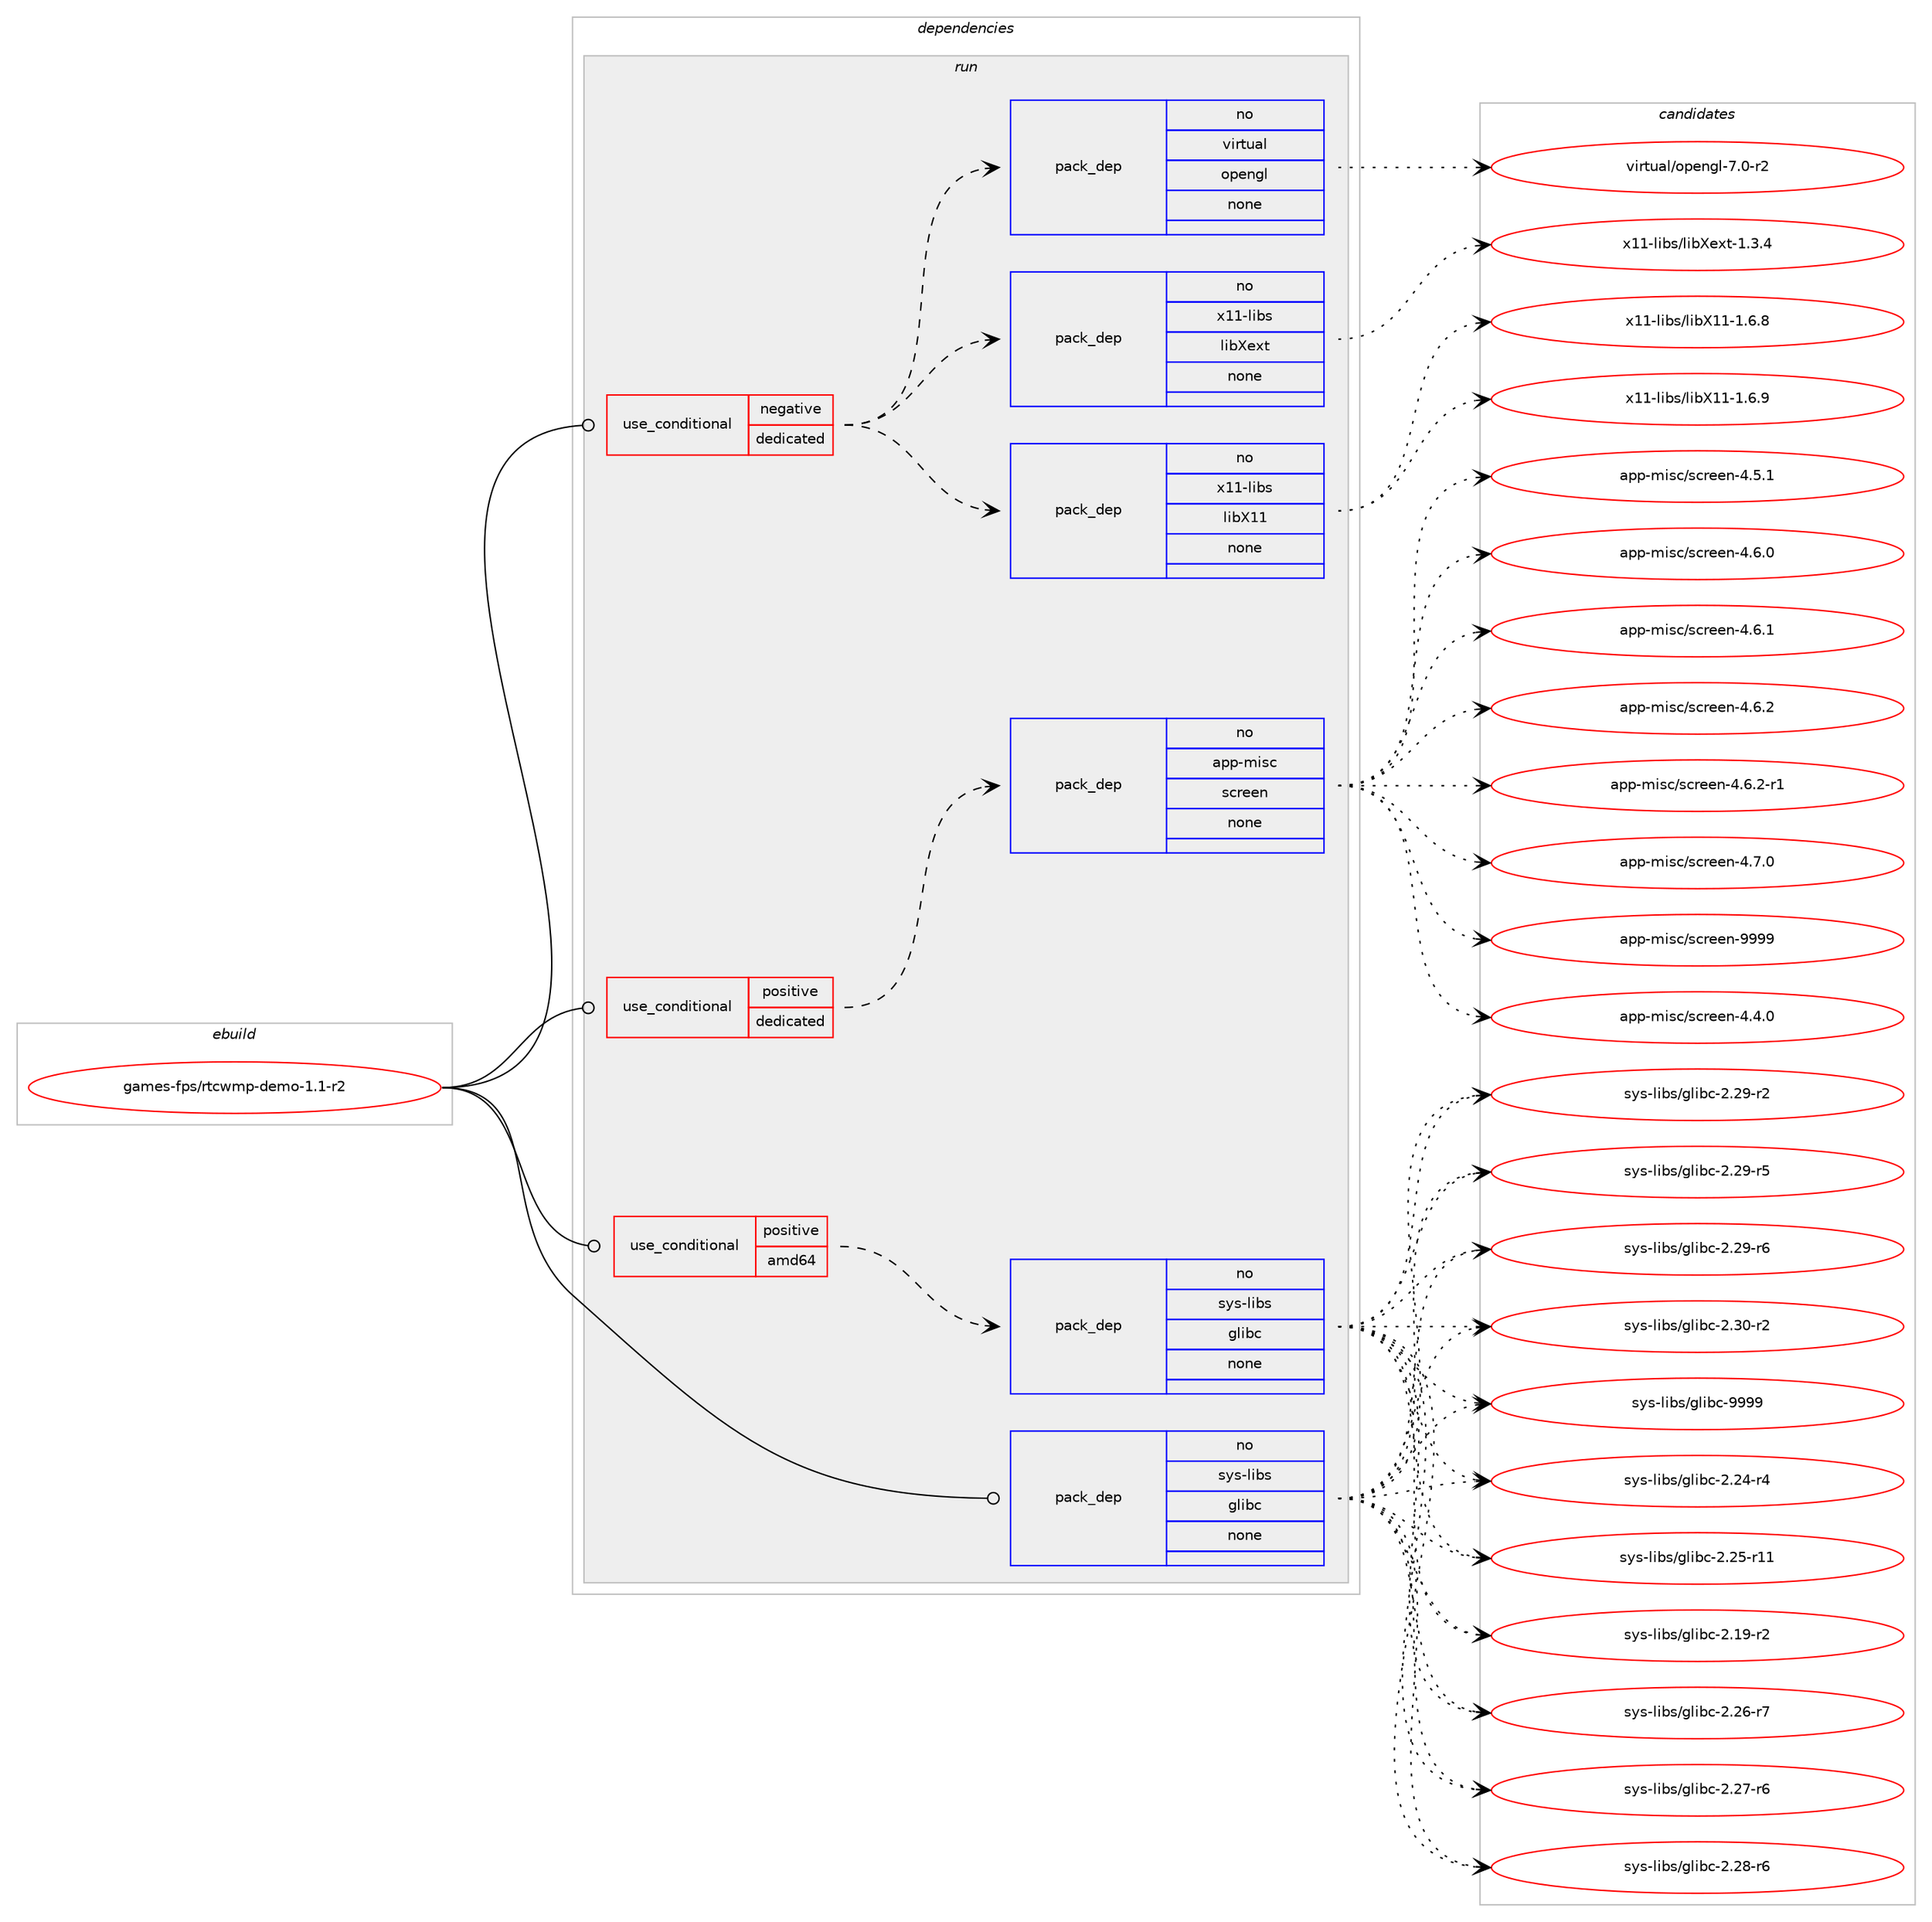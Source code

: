 digraph prolog {

# *************
# Graph options
# *************

newrank=true;
concentrate=true;
compound=true;
graph [rankdir=LR,fontname=Helvetica,fontsize=10,ranksep=1.5];#, ranksep=2.5, nodesep=0.2];
edge  [arrowhead=vee];
node  [fontname=Helvetica,fontsize=10];

# **********
# The ebuild
# **********

subgraph cluster_leftcol {
color=gray;
rank=same;
label=<<i>ebuild</i>>;
id [label="games-fps/rtcwmp-demo-1.1-r2", color=red, width=4, href="../games-fps/rtcwmp-demo-1.1-r2.svg"];
}

# ****************
# The dependencies
# ****************

subgraph cluster_midcol {
color=gray;
label=<<i>dependencies</i>>;
subgraph cluster_compile {
fillcolor="#eeeeee";
style=filled;
label=<<i>compile</i>>;
}
subgraph cluster_compileandrun {
fillcolor="#eeeeee";
style=filled;
label=<<i>compile and run</i>>;
}
subgraph cluster_run {
fillcolor="#eeeeee";
style=filled;
label=<<i>run</i>>;
subgraph cond184870 {
dependency740468 [label=<<TABLE BORDER="0" CELLBORDER="1" CELLSPACING="0" CELLPADDING="4"><TR><TD ROWSPAN="3" CELLPADDING="10">use_conditional</TD></TR><TR><TD>negative</TD></TR><TR><TD>dedicated</TD></TR></TABLE>>, shape=none, color=red];
subgraph pack543138 {
dependency740469 [label=<<TABLE BORDER="0" CELLBORDER="1" CELLSPACING="0" CELLPADDING="4" WIDTH="220"><TR><TD ROWSPAN="6" CELLPADDING="30">pack_dep</TD></TR><TR><TD WIDTH="110">no</TD></TR><TR><TD>virtual</TD></TR><TR><TD>opengl</TD></TR><TR><TD>none</TD></TR><TR><TD></TD></TR></TABLE>>, shape=none, color=blue];
}
dependency740468:e -> dependency740469:w [weight=20,style="dashed",arrowhead="vee"];
subgraph pack543139 {
dependency740470 [label=<<TABLE BORDER="0" CELLBORDER="1" CELLSPACING="0" CELLPADDING="4" WIDTH="220"><TR><TD ROWSPAN="6" CELLPADDING="30">pack_dep</TD></TR><TR><TD WIDTH="110">no</TD></TR><TR><TD>x11-libs</TD></TR><TR><TD>libX11</TD></TR><TR><TD>none</TD></TR><TR><TD></TD></TR></TABLE>>, shape=none, color=blue];
}
dependency740468:e -> dependency740470:w [weight=20,style="dashed",arrowhead="vee"];
subgraph pack543140 {
dependency740471 [label=<<TABLE BORDER="0" CELLBORDER="1" CELLSPACING="0" CELLPADDING="4" WIDTH="220"><TR><TD ROWSPAN="6" CELLPADDING="30">pack_dep</TD></TR><TR><TD WIDTH="110">no</TD></TR><TR><TD>x11-libs</TD></TR><TR><TD>libXext</TD></TR><TR><TD>none</TD></TR><TR><TD></TD></TR></TABLE>>, shape=none, color=blue];
}
dependency740468:e -> dependency740471:w [weight=20,style="dashed",arrowhead="vee"];
}
id:e -> dependency740468:w [weight=20,style="solid",arrowhead="odot"];
subgraph cond184871 {
dependency740472 [label=<<TABLE BORDER="0" CELLBORDER="1" CELLSPACING="0" CELLPADDING="4"><TR><TD ROWSPAN="3" CELLPADDING="10">use_conditional</TD></TR><TR><TD>positive</TD></TR><TR><TD>amd64</TD></TR></TABLE>>, shape=none, color=red];
subgraph pack543141 {
dependency740473 [label=<<TABLE BORDER="0" CELLBORDER="1" CELLSPACING="0" CELLPADDING="4" WIDTH="220"><TR><TD ROWSPAN="6" CELLPADDING="30">pack_dep</TD></TR><TR><TD WIDTH="110">no</TD></TR><TR><TD>sys-libs</TD></TR><TR><TD>glibc</TD></TR><TR><TD>none</TD></TR><TR><TD></TD></TR></TABLE>>, shape=none, color=blue];
}
dependency740472:e -> dependency740473:w [weight=20,style="dashed",arrowhead="vee"];
}
id:e -> dependency740472:w [weight=20,style="solid",arrowhead="odot"];
subgraph cond184872 {
dependency740474 [label=<<TABLE BORDER="0" CELLBORDER="1" CELLSPACING="0" CELLPADDING="4"><TR><TD ROWSPAN="3" CELLPADDING="10">use_conditional</TD></TR><TR><TD>positive</TD></TR><TR><TD>dedicated</TD></TR></TABLE>>, shape=none, color=red];
subgraph pack543142 {
dependency740475 [label=<<TABLE BORDER="0" CELLBORDER="1" CELLSPACING="0" CELLPADDING="4" WIDTH="220"><TR><TD ROWSPAN="6" CELLPADDING="30">pack_dep</TD></TR><TR><TD WIDTH="110">no</TD></TR><TR><TD>app-misc</TD></TR><TR><TD>screen</TD></TR><TR><TD>none</TD></TR><TR><TD></TD></TR></TABLE>>, shape=none, color=blue];
}
dependency740474:e -> dependency740475:w [weight=20,style="dashed",arrowhead="vee"];
}
id:e -> dependency740474:w [weight=20,style="solid",arrowhead="odot"];
subgraph pack543143 {
dependency740476 [label=<<TABLE BORDER="0" CELLBORDER="1" CELLSPACING="0" CELLPADDING="4" WIDTH="220"><TR><TD ROWSPAN="6" CELLPADDING="30">pack_dep</TD></TR><TR><TD WIDTH="110">no</TD></TR><TR><TD>sys-libs</TD></TR><TR><TD>glibc</TD></TR><TR><TD>none</TD></TR><TR><TD></TD></TR></TABLE>>, shape=none, color=blue];
}
id:e -> dependency740476:w [weight=20,style="solid",arrowhead="odot"];
}
}

# **************
# The candidates
# **************

subgraph cluster_choices {
rank=same;
color=gray;
label=<<i>candidates</i>>;

subgraph choice543138 {
color=black;
nodesep=1;
choice1181051141161179710847111112101110103108455546484511450 [label="virtual/opengl-7.0-r2", color=red, width=4,href="../virtual/opengl-7.0-r2.svg"];
dependency740469:e -> choice1181051141161179710847111112101110103108455546484511450:w [style=dotted,weight="100"];
}
subgraph choice543139 {
color=black;
nodesep=1;
choice120494945108105981154710810598884949454946544656 [label="x11-libs/libX11-1.6.8", color=red, width=4,href="../x11-libs/libX11-1.6.8.svg"];
choice120494945108105981154710810598884949454946544657 [label="x11-libs/libX11-1.6.9", color=red, width=4,href="../x11-libs/libX11-1.6.9.svg"];
dependency740470:e -> choice120494945108105981154710810598884949454946544656:w [style=dotted,weight="100"];
dependency740470:e -> choice120494945108105981154710810598884949454946544657:w [style=dotted,weight="100"];
}
subgraph choice543140 {
color=black;
nodesep=1;
choice12049494510810598115471081059888101120116454946514652 [label="x11-libs/libXext-1.3.4", color=red, width=4,href="../x11-libs/libXext-1.3.4.svg"];
dependency740471:e -> choice12049494510810598115471081059888101120116454946514652:w [style=dotted,weight="100"];
}
subgraph choice543141 {
color=black;
nodesep=1;
choice115121115451081059811547103108105989945504649574511450 [label="sys-libs/glibc-2.19-r2", color=red, width=4,href="../sys-libs/glibc-2.19-r2.svg"];
choice115121115451081059811547103108105989945504650524511452 [label="sys-libs/glibc-2.24-r4", color=red, width=4,href="../sys-libs/glibc-2.24-r4.svg"];
choice11512111545108105981154710310810598994550465053451144949 [label="sys-libs/glibc-2.25-r11", color=red, width=4,href="../sys-libs/glibc-2.25-r11.svg"];
choice115121115451081059811547103108105989945504650544511455 [label="sys-libs/glibc-2.26-r7", color=red, width=4,href="../sys-libs/glibc-2.26-r7.svg"];
choice115121115451081059811547103108105989945504650554511454 [label="sys-libs/glibc-2.27-r6", color=red, width=4,href="../sys-libs/glibc-2.27-r6.svg"];
choice115121115451081059811547103108105989945504650564511454 [label="sys-libs/glibc-2.28-r6", color=red, width=4,href="../sys-libs/glibc-2.28-r6.svg"];
choice115121115451081059811547103108105989945504650574511450 [label="sys-libs/glibc-2.29-r2", color=red, width=4,href="../sys-libs/glibc-2.29-r2.svg"];
choice115121115451081059811547103108105989945504650574511453 [label="sys-libs/glibc-2.29-r5", color=red, width=4,href="../sys-libs/glibc-2.29-r5.svg"];
choice115121115451081059811547103108105989945504650574511454 [label="sys-libs/glibc-2.29-r6", color=red, width=4,href="../sys-libs/glibc-2.29-r6.svg"];
choice115121115451081059811547103108105989945504651484511450 [label="sys-libs/glibc-2.30-r2", color=red, width=4,href="../sys-libs/glibc-2.30-r2.svg"];
choice11512111545108105981154710310810598994557575757 [label="sys-libs/glibc-9999", color=red, width=4,href="../sys-libs/glibc-9999.svg"];
dependency740473:e -> choice115121115451081059811547103108105989945504649574511450:w [style=dotted,weight="100"];
dependency740473:e -> choice115121115451081059811547103108105989945504650524511452:w [style=dotted,weight="100"];
dependency740473:e -> choice11512111545108105981154710310810598994550465053451144949:w [style=dotted,weight="100"];
dependency740473:e -> choice115121115451081059811547103108105989945504650544511455:w [style=dotted,weight="100"];
dependency740473:e -> choice115121115451081059811547103108105989945504650554511454:w [style=dotted,weight="100"];
dependency740473:e -> choice115121115451081059811547103108105989945504650564511454:w [style=dotted,weight="100"];
dependency740473:e -> choice115121115451081059811547103108105989945504650574511450:w [style=dotted,weight="100"];
dependency740473:e -> choice115121115451081059811547103108105989945504650574511453:w [style=dotted,weight="100"];
dependency740473:e -> choice115121115451081059811547103108105989945504650574511454:w [style=dotted,weight="100"];
dependency740473:e -> choice115121115451081059811547103108105989945504651484511450:w [style=dotted,weight="100"];
dependency740473:e -> choice11512111545108105981154710310810598994557575757:w [style=dotted,weight="100"];
}
subgraph choice543142 {
color=black;
nodesep=1;
choice9711211245109105115994711599114101101110455246524648 [label="app-misc/screen-4.4.0", color=red, width=4,href="../app-misc/screen-4.4.0.svg"];
choice9711211245109105115994711599114101101110455246534649 [label="app-misc/screen-4.5.1", color=red, width=4,href="../app-misc/screen-4.5.1.svg"];
choice9711211245109105115994711599114101101110455246544648 [label="app-misc/screen-4.6.0", color=red, width=4,href="../app-misc/screen-4.6.0.svg"];
choice9711211245109105115994711599114101101110455246544649 [label="app-misc/screen-4.6.1", color=red, width=4,href="../app-misc/screen-4.6.1.svg"];
choice9711211245109105115994711599114101101110455246544650 [label="app-misc/screen-4.6.2", color=red, width=4,href="../app-misc/screen-4.6.2.svg"];
choice97112112451091051159947115991141011011104552465446504511449 [label="app-misc/screen-4.6.2-r1", color=red, width=4,href="../app-misc/screen-4.6.2-r1.svg"];
choice9711211245109105115994711599114101101110455246554648 [label="app-misc/screen-4.7.0", color=red, width=4,href="../app-misc/screen-4.7.0.svg"];
choice97112112451091051159947115991141011011104557575757 [label="app-misc/screen-9999", color=red, width=4,href="../app-misc/screen-9999.svg"];
dependency740475:e -> choice9711211245109105115994711599114101101110455246524648:w [style=dotted,weight="100"];
dependency740475:e -> choice9711211245109105115994711599114101101110455246534649:w [style=dotted,weight="100"];
dependency740475:e -> choice9711211245109105115994711599114101101110455246544648:w [style=dotted,weight="100"];
dependency740475:e -> choice9711211245109105115994711599114101101110455246544649:w [style=dotted,weight="100"];
dependency740475:e -> choice9711211245109105115994711599114101101110455246544650:w [style=dotted,weight="100"];
dependency740475:e -> choice97112112451091051159947115991141011011104552465446504511449:w [style=dotted,weight="100"];
dependency740475:e -> choice9711211245109105115994711599114101101110455246554648:w [style=dotted,weight="100"];
dependency740475:e -> choice97112112451091051159947115991141011011104557575757:w [style=dotted,weight="100"];
}
subgraph choice543143 {
color=black;
nodesep=1;
choice115121115451081059811547103108105989945504649574511450 [label="sys-libs/glibc-2.19-r2", color=red, width=4,href="../sys-libs/glibc-2.19-r2.svg"];
choice115121115451081059811547103108105989945504650524511452 [label="sys-libs/glibc-2.24-r4", color=red, width=4,href="../sys-libs/glibc-2.24-r4.svg"];
choice11512111545108105981154710310810598994550465053451144949 [label="sys-libs/glibc-2.25-r11", color=red, width=4,href="../sys-libs/glibc-2.25-r11.svg"];
choice115121115451081059811547103108105989945504650544511455 [label="sys-libs/glibc-2.26-r7", color=red, width=4,href="../sys-libs/glibc-2.26-r7.svg"];
choice115121115451081059811547103108105989945504650554511454 [label="sys-libs/glibc-2.27-r6", color=red, width=4,href="../sys-libs/glibc-2.27-r6.svg"];
choice115121115451081059811547103108105989945504650564511454 [label="sys-libs/glibc-2.28-r6", color=red, width=4,href="../sys-libs/glibc-2.28-r6.svg"];
choice115121115451081059811547103108105989945504650574511450 [label="sys-libs/glibc-2.29-r2", color=red, width=4,href="../sys-libs/glibc-2.29-r2.svg"];
choice115121115451081059811547103108105989945504650574511453 [label="sys-libs/glibc-2.29-r5", color=red, width=4,href="../sys-libs/glibc-2.29-r5.svg"];
choice115121115451081059811547103108105989945504650574511454 [label="sys-libs/glibc-2.29-r6", color=red, width=4,href="../sys-libs/glibc-2.29-r6.svg"];
choice115121115451081059811547103108105989945504651484511450 [label="sys-libs/glibc-2.30-r2", color=red, width=4,href="../sys-libs/glibc-2.30-r2.svg"];
choice11512111545108105981154710310810598994557575757 [label="sys-libs/glibc-9999", color=red, width=4,href="../sys-libs/glibc-9999.svg"];
dependency740476:e -> choice115121115451081059811547103108105989945504649574511450:w [style=dotted,weight="100"];
dependency740476:e -> choice115121115451081059811547103108105989945504650524511452:w [style=dotted,weight="100"];
dependency740476:e -> choice11512111545108105981154710310810598994550465053451144949:w [style=dotted,weight="100"];
dependency740476:e -> choice115121115451081059811547103108105989945504650544511455:w [style=dotted,weight="100"];
dependency740476:e -> choice115121115451081059811547103108105989945504650554511454:w [style=dotted,weight="100"];
dependency740476:e -> choice115121115451081059811547103108105989945504650564511454:w [style=dotted,weight="100"];
dependency740476:e -> choice115121115451081059811547103108105989945504650574511450:w [style=dotted,weight="100"];
dependency740476:e -> choice115121115451081059811547103108105989945504650574511453:w [style=dotted,weight="100"];
dependency740476:e -> choice115121115451081059811547103108105989945504650574511454:w [style=dotted,weight="100"];
dependency740476:e -> choice115121115451081059811547103108105989945504651484511450:w [style=dotted,weight="100"];
dependency740476:e -> choice11512111545108105981154710310810598994557575757:w [style=dotted,weight="100"];
}
}

}
